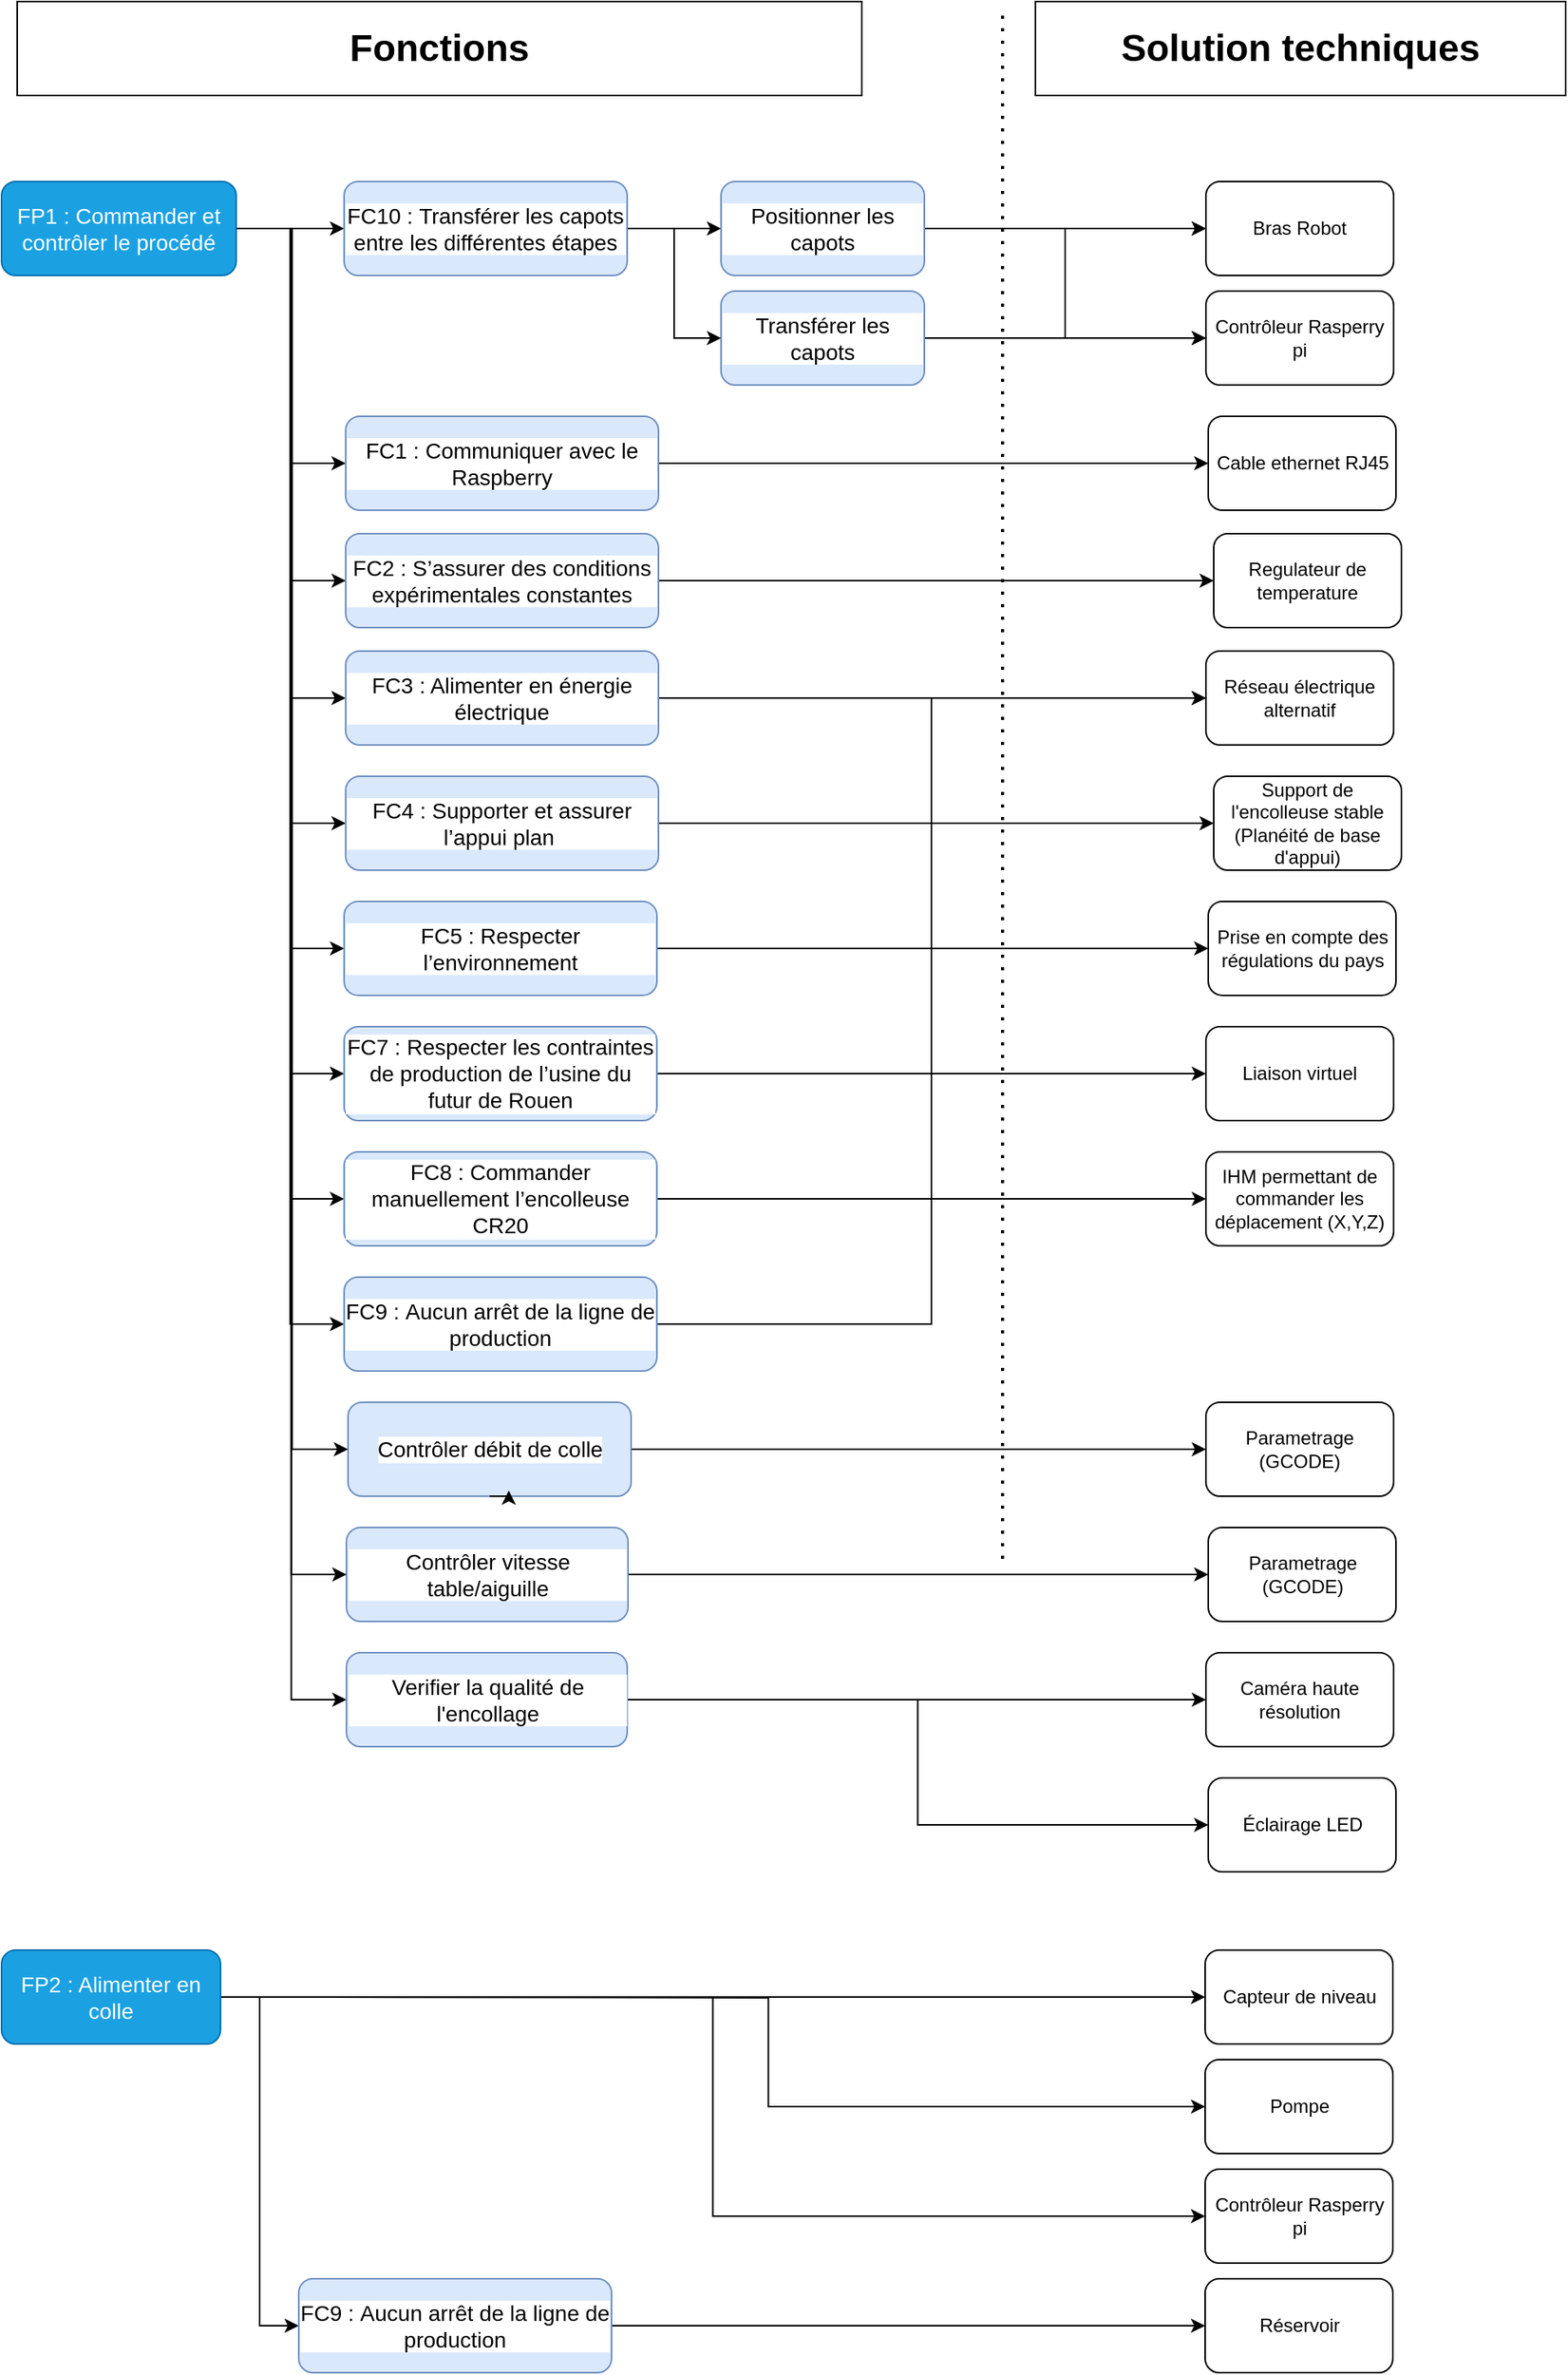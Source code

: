 <mxfile version="26.0.10">
  <diagram name="Page-1" id="QGjMv8LrLS21k3CkNhZE">
    <mxGraphModel dx="1739" dy="896" grid="1" gridSize="10" guides="1" tooltips="1" connect="1" arrows="1" fold="1" page="1" pageScale="1" pageWidth="827" pageHeight="1169" math="0" shadow="0">
      <root>
        <mxCell id="0" />
        <mxCell id="1" parent="0" />
        <mxCell id="Xr2quWgWzoAM4Jd-oPhX-65" style="edgeStyle=orthogonalEdgeStyle;rounded=0;orthogonalLoop=1;jettySize=auto;html=1;entryX=0;entryY=0.5;entryDx=0;entryDy=0;fontFamily=Helvetica;exitX=1;exitY=0.5;exitDx=0;exitDy=0;" parent="1" source="G61eTxJS0A9dMVI_lam1-1" target="Xr2quWgWzoAM4Jd-oPhX-64" edge="1">
          <mxGeometry relative="1" as="geometry">
            <mxPoint x="320" y="1430" as="sourcePoint" />
          </mxGeometry>
        </mxCell>
        <mxCell id="Xr2quWgWzoAM4Jd-oPhX-73" style="edgeStyle=orthogonalEdgeStyle;rounded=0;orthogonalLoop=1;jettySize=auto;html=1;entryX=0;entryY=0.5;entryDx=0;entryDy=0;fontFamily=Helvetica;" parent="1" target="Xr2quWgWzoAM4Jd-oPhX-72" edge="1">
          <mxGeometry relative="1" as="geometry">
            <mxPoint x="320" y="1430" as="sourcePoint" />
          </mxGeometry>
        </mxCell>
        <mxCell id="Xr2quWgWzoAM4Jd-oPhX-75" style="edgeStyle=orthogonalEdgeStyle;rounded=0;orthogonalLoop=1;jettySize=auto;html=1;entryX=0;entryY=0.5;entryDx=0;entryDy=0;fontFamily=Helvetica;exitX=1;exitY=0.5;exitDx=0;exitDy=0;" parent="1" source="G61eTxJS0A9dMVI_lam1-1" target="Xr2quWgWzoAM4Jd-oPhX-74" edge="1">
          <mxGeometry relative="1" as="geometry">
            <mxPoint x="320" y="1430" as="sourcePoint" />
          </mxGeometry>
        </mxCell>
        <mxCell id="G61eTxJS0A9dMVI_lam1-27" style="edgeStyle=orthogonalEdgeStyle;rounded=0;orthogonalLoop=1;jettySize=auto;html=1;entryX=0;entryY=0.5;entryDx=0;entryDy=0;" edge="1" parent="1" source="Xr2quWgWzoAM4Jd-oPhX-3" target="Xr2quWgWzoAM4Jd-oPhX-68">
          <mxGeometry relative="1" as="geometry" />
        </mxCell>
        <mxCell id="G61eTxJS0A9dMVI_lam1-28" style="edgeStyle=orthogonalEdgeStyle;rounded=0;orthogonalLoop=1;jettySize=auto;html=1;entryX=0;entryY=0.5;entryDx=0;entryDy=0;" edge="1" parent="1" source="Xr2quWgWzoAM4Jd-oPhX-3" target="Xr2quWgWzoAM4Jd-oPhX-85">
          <mxGeometry relative="1" as="geometry" />
        </mxCell>
        <mxCell id="Xr2quWgWzoAM4Jd-oPhX-3" value="&lt;div&gt;&lt;font style=&quot;font-size: 14px;&quot;&gt;Transférer les capots&lt;/font&gt;&lt;/div&gt;" style="rounded=1;whiteSpace=wrap;html=1;labelBackgroundColor=default;labelBorderColor=none;textShadow=0;fillColor=#dae8fc;strokeColor=#6c8ebf;fontFamily=Helvetica;" parent="1" vertex="1">
          <mxGeometry x="570" y="340" width="130" height="60" as="geometry" />
        </mxCell>
        <mxCell id="Xr2quWgWzoAM4Jd-oPhX-61" style="edgeStyle=orthogonalEdgeStyle;rounded=0;orthogonalLoop=1;jettySize=auto;html=1;entryX=0;entryY=0.5;entryDx=0;entryDy=0;fontFamily=Helvetica;" parent="1" source="Xr2quWgWzoAM4Jd-oPhX-5" target="Xr2quWgWzoAM4Jd-oPhX-60" edge="1">
          <mxGeometry relative="1" as="geometry" />
        </mxCell>
        <mxCell id="Xr2quWgWzoAM4Jd-oPhX-5" value="&lt;span style=&quot;font-size: 14px;&quot;&gt;Contrôler débit de colle&lt;/span&gt;" style="rounded=1;whiteSpace=wrap;html=1;labelBackgroundColor=default;labelBorderColor=none;textShadow=0;fillColor=#dae8fc;strokeColor=#6c8ebf;fontFamily=Helvetica;" parent="1" vertex="1">
          <mxGeometry x="331.5" y="1050" width="181" height="60" as="geometry" />
        </mxCell>
        <mxCell id="Xr2quWgWzoAM4Jd-oPhX-63" style="edgeStyle=orthogonalEdgeStyle;rounded=0;orthogonalLoop=1;jettySize=auto;html=1;entryX=0;entryY=0.5;entryDx=0;entryDy=0;fontFamily=Helvetica;" parent="1" source="Xr2quWgWzoAM4Jd-oPhX-6" target="Xr2quWgWzoAM4Jd-oPhX-62" edge="1">
          <mxGeometry relative="1" as="geometry" />
        </mxCell>
        <mxCell id="Xr2quWgWzoAM4Jd-oPhX-6" value="&lt;span style=&quot;font-size: 14px;&quot;&gt;Contrôler vitesse table/aiguille&lt;/span&gt;" style="rounded=1;whiteSpace=wrap;html=1;labelBackgroundColor=default;labelBorderColor=none;textShadow=0;fillColor=#dae8fc;strokeColor=#6c8ebf;fontFamily=Helvetica;" parent="1" vertex="1">
          <mxGeometry x="330.5" y="1130" width="180" height="60" as="geometry" />
        </mxCell>
        <mxCell id="Xr2quWgWzoAM4Jd-oPhX-67" style="edgeStyle=orthogonalEdgeStyle;rounded=0;orthogonalLoop=1;jettySize=auto;html=1;entryX=0;entryY=0.5;entryDx=0;entryDy=0;fontFamily=Helvetica;" parent="1" source="Xr2quWgWzoAM4Jd-oPhX-14" target="Xr2quWgWzoAM4Jd-oPhX-66" edge="1">
          <mxGeometry relative="1" as="geometry" />
        </mxCell>
        <mxCell id="Xr2quWgWzoAM4Jd-oPhX-14" value="&lt;font style=&quot;font-size: 14px;&quot;&gt;FC2 :&amp;nbsp;S’assurer des conditions expérimentales constantes&lt;/font&gt;" style="rounded=1;whiteSpace=wrap;html=1;labelBackgroundColor=default;labelBorderColor=none;textShadow=0;fillColor=#dae8fc;strokeColor=#6c8ebf;fontFamily=Helvetica;" parent="1" vertex="1">
          <mxGeometry x="330" y="495" width="200" height="60" as="geometry" />
        </mxCell>
        <mxCell id="G61eTxJS0A9dMVI_lam1-7" style="edgeStyle=orthogonalEdgeStyle;rounded=0;orthogonalLoop=1;jettySize=auto;html=1;entryX=0;entryY=0.5;entryDx=0;entryDy=0;" edge="1" parent="1" source="Xr2quWgWzoAM4Jd-oPhX-43" target="G61eTxJS0A9dMVI_lam1-6">
          <mxGeometry relative="1" as="geometry" />
        </mxCell>
        <mxCell id="G61eTxJS0A9dMVI_lam1-12" style="edgeStyle=orthogonalEdgeStyle;rounded=0;orthogonalLoop=1;jettySize=auto;html=1;entryX=0;entryY=0.5;entryDx=0;entryDy=0;" edge="1" parent="1" source="Xr2quWgWzoAM4Jd-oPhX-43" target="G61eTxJS0A9dMVI_lam1-11">
          <mxGeometry relative="1" as="geometry" />
        </mxCell>
        <mxCell id="G61eTxJS0A9dMVI_lam1-20" style="edgeStyle=orthogonalEdgeStyle;rounded=0;orthogonalLoop=1;jettySize=auto;html=1;entryX=0;entryY=0.5;entryDx=0;entryDy=0;" edge="1" parent="1" source="Xr2quWgWzoAM4Jd-oPhX-43" target="G61eTxJS0A9dMVI_lam1-16">
          <mxGeometry relative="1" as="geometry" />
        </mxCell>
        <mxCell id="G61eTxJS0A9dMVI_lam1-33" style="edgeStyle=orthogonalEdgeStyle;rounded=0;orthogonalLoop=1;jettySize=auto;html=1;entryX=0;entryY=0.5;entryDx=0;entryDy=0;" edge="1" parent="1" source="Xr2quWgWzoAM4Jd-oPhX-43" target="Xr2quWgWzoAM4Jd-oPhX-5">
          <mxGeometry relative="1" as="geometry" />
        </mxCell>
        <mxCell id="G61eTxJS0A9dMVI_lam1-34" style="edgeStyle=orthogonalEdgeStyle;rounded=0;orthogonalLoop=1;jettySize=auto;html=1;entryX=0;entryY=0.5;entryDx=0;entryDy=0;" edge="1" parent="1" source="Xr2quWgWzoAM4Jd-oPhX-43" target="Xr2quWgWzoAM4Jd-oPhX-6">
          <mxGeometry relative="1" as="geometry" />
        </mxCell>
        <mxCell id="G61eTxJS0A9dMVI_lam1-36" style="edgeStyle=orthogonalEdgeStyle;rounded=0;orthogonalLoop=1;jettySize=auto;html=1;entryX=0;entryY=0.5;entryDx=0;entryDy=0;" edge="1" parent="1" source="Xr2quWgWzoAM4Jd-oPhX-43" target="Xr2quWgWzoAM4Jd-oPhX-14">
          <mxGeometry relative="1" as="geometry" />
        </mxCell>
        <mxCell id="G61eTxJS0A9dMVI_lam1-37" style="edgeStyle=orthogonalEdgeStyle;rounded=0;orthogonalLoop=1;jettySize=auto;html=1;entryX=0;entryY=0.5;entryDx=0;entryDy=0;" edge="1" parent="1" source="Xr2quWgWzoAM4Jd-oPhX-43" target="Xr2quWgWzoAM4Jd-oPhX-76">
          <mxGeometry relative="1" as="geometry" />
        </mxCell>
        <mxCell id="G61eTxJS0A9dMVI_lam1-39" style="edgeStyle=orthogonalEdgeStyle;rounded=0;orthogonalLoop=1;jettySize=auto;html=1;entryX=0;entryY=0.5;entryDx=0;entryDy=0;" edge="1" parent="1" source="Xr2quWgWzoAM4Jd-oPhX-43" target="G61eTxJS0A9dMVI_lam1-38">
          <mxGeometry relative="1" as="geometry" />
        </mxCell>
        <mxCell id="G61eTxJS0A9dMVI_lam1-43" style="edgeStyle=orthogonalEdgeStyle;rounded=0;orthogonalLoop=1;jettySize=auto;html=1;entryX=0;entryY=0.5;entryDx=0;entryDy=0;" edge="1" parent="1" source="Xr2quWgWzoAM4Jd-oPhX-43" target="G61eTxJS0A9dMVI_lam1-42">
          <mxGeometry relative="1" as="geometry" />
        </mxCell>
        <mxCell id="G61eTxJS0A9dMVI_lam1-47" style="edgeStyle=orthogonalEdgeStyle;rounded=0;orthogonalLoop=1;jettySize=auto;html=1;entryX=0;entryY=0.5;entryDx=0;entryDy=0;" edge="1" parent="1" source="Xr2quWgWzoAM4Jd-oPhX-43" target="G61eTxJS0A9dMVI_lam1-46">
          <mxGeometry relative="1" as="geometry" />
        </mxCell>
        <mxCell id="G61eTxJS0A9dMVI_lam1-51" style="edgeStyle=orthogonalEdgeStyle;rounded=0;orthogonalLoop=1;jettySize=auto;html=1;entryX=0;entryY=0.5;entryDx=0;entryDy=0;" edge="1" parent="1" source="Xr2quWgWzoAM4Jd-oPhX-43" target="G61eTxJS0A9dMVI_lam1-50">
          <mxGeometry relative="1" as="geometry" />
        </mxCell>
        <mxCell id="G61eTxJS0A9dMVI_lam1-56" style="edgeStyle=orthogonalEdgeStyle;rounded=0;orthogonalLoop=1;jettySize=auto;html=1;entryX=0;entryY=0.5;entryDx=0;entryDy=0;" edge="1" parent="1" source="Xr2quWgWzoAM4Jd-oPhX-43" target="G61eTxJS0A9dMVI_lam1-55">
          <mxGeometry relative="1" as="geometry" />
        </mxCell>
        <mxCell id="Xr2quWgWzoAM4Jd-oPhX-43" value="&lt;span&gt;&lt;font style=&quot;font-size: 14px; color: light-dark(rgb(255, 255, 255), rgb(0, 0, 0));&quot;&gt;FP1 : Commander et contrôler le procédé&lt;/font&gt;&lt;/span&gt;" style="rounded=1;whiteSpace=wrap;html=1;fillColor=#1ba1e2;fontColor=#ffffff;strokeColor=#006EAF;fontFamily=Helvetica;" parent="1" vertex="1">
          <mxGeometry x="110" y="270" width="150" height="60" as="geometry" />
        </mxCell>
        <mxCell id="Xr2quWgWzoAM4Jd-oPhX-49" value="" style="endArrow=none;dashed=1;html=1;dashPattern=1 3;strokeWidth=2;rounded=0;fontFamily=Helvetica;" parent="1" edge="1">
          <mxGeometry width="50" height="50" relative="1" as="geometry">
            <mxPoint x="750" y="270" as="sourcePoint" />
            <mxPoint x="750" y="160" as="targetPoint" />
          </mxGeometry>
        </mxCell>
        <mxCell id="Xr2quWgWzoAM4Jd-oPhX-50" value="&lt;h1&gt;&lt;br&gt;&lt;/h1&gt;" style="text;html=1;align=center;verticalAlign=middle;whiteSpace=wrap;rounded=0;fontFamily=Helvetica;" parent="1" vertex="1">
          <mxGeometry x="810" y="170" width="270" height="30" as="geometry" />
        </mxCell>
        <mxCell id="Xr2quWgWzoAM4Jd-oPhX-55" value="&lt;h1&gt;&lt;b&gt;Fonctions&lt;/b&gt;&lt;/h1&gt;" style="rounded=0;whiteSpace=wrap;html=1;fontFamily=Helvetica;" parent="1" vertex="1">
          <mxGeometry x="120" y="155" width="540" height="60" as="geometry" />
        </mxCell>
        <mxCell id="Xr2quWgWzoAM4Jd-oPhX-56" value="&lt;h1&gt;&lt;b&gt;Solution techniques&lt;/b&gt;&lt;/h1&gt;" style="rounded=0;whiteSpace=wrap;html=1;fontFamily=Helvetica;" parent="1" vertex="1">
          <mxGeometry x="771" y="155" width="339" height="60" as="geometry" />
        </mxCell>
        <mxCell id="Xr2quWgWzoAM4Jd-oPhX-60" value="Parametrage (GCODE)" style="rounded=1;whiteSpace=wrap;html=1;fontFamily=Helvetica;" parent="1" vertex="1">
          <mxGeometry x="880" y="1050" width="120" height="60" as="geometry" />
        </mxCell>
        <mxCell id="Xr2quWgWzoAM4Jd-oPhX-62" value="Parametrage (GCODE)" style="rounded=1;whiteSpace=wrap;html=1;fontFamily=Helvetica;" parent="1" vertex="1">
          <mxGeometry x="881.5" y="1130" width="120" height="60" as="geometry" />
        </mxCell>
        <mxCell id="Xr2quWgWzoAM4Jd-oPhX-64" value="Capteur de niveau" style="rounded=1;whiteSpace=wrap;html=1;fontFamily=Helvetica;" parent="1" vertex="1">
          <mxGeometry x="879.5" y="1400" width="120" height="60" as="geometry" />
        </mxCell>
        <mxCell id="Xr2quWgWzoAM4Jd-oPhX-66" value="Regulateur de temperature" style="rounded=1;whiteSpace=wrap;html=1;fontFamily=Helvetica;" parent="1" vertex="1">
          <mxGeometry x="885" y="495" width="120" height="60" as="geometry" />
        </mxCell>
        <mxCell id="Xr2quWgWzoAM4Jd-oPhX-68" value="Bras Robot" style="rounded=1;whiteSpace=wrap;html=1;fontFamily=Helvetica;" parent="1" vertex="1">
          <mxGeometry x="880" y="270" width="120" height="60" as="geometry" />
        </mxCell>
        <mxCell id="Xr2quWgWzoAM4Jd-oPhX-70" value="Réservoir " style="rounded=1;whiteSpace=wrap;html=1;fontFamily=Helvetica;" parent="1" vertex="1">
          <mxGeometry x="879.5" y="1610" width="120" height="60" as="geometry" />
        </mxCell>
        <mxCell id="Xr2quWgWzoAM4Jd-oPhX-72" value="Pompe" style="rounded=1;whiteSpace=wrap;html=1;fontFamily=Helvetica;" parent="1" vertex="1">
          <mxGeometry x="879.5" y="1470" width="120" height="60" as="geometry" />
        </mxCell>
        <mxCell id="Xr2quWgWzoAM4Jd-oPhX-74" value="Contrôleur Rasperry pi" style="rounded=1;whiteSpace=wrap;html=1;fontFamily=Helvetica;" parent="1" vertex="1">
          <mxGeometry x="879.5" y="1540" width="120" height="60" as="geometry" />
        </mxCell>
        <mxCell id="Xr2quWgWzoAM4Jd-oPhX-79" style="edgeStyle=orthogonalEdgeStyle;rounded=0;orthogonalLoop=1;jettySize=auto;html=1;fontFamily=Helvetica;" parent="1" source="Xr2quWgWzoAM4Jd-oPhX-76" target="Xr2quWgWzoAM4Jd-oPhX-78" edge="1">
          <mxGeometry relative="1" as="geometry" />
        </mxCell>
        <mxCell id="Xr2quWgWzoAM4Jd-oPhX-81" style="edgeStyle=orthogonalEdgeStyle;rounded=0;orthogonalLoop=1;jettySize=auto;html=1;entryX=0;entryY=0.5;entryDx=0;entryDy=0;fontFamily=Helvetica;" parent="1" source="Xr2quWgWzoAM4Jd-oPhX-76" target="Xr2quWgWzoAM4Jd-oPhX-80" edge="1">
          <mxGeometry relative="1" as="geometry">
            <mxPoint x="881.5" y="1320" as="targetPoint" />
          </mxGeometry>
        </mxCell>
        <mxCell id="Xr2quWgWzoAM4Jd-oPhX-76" value="&lt;span style=&quot;font-size: 14px;&quot;&gt;Verifier la qualité de l&#39;encollage&lt;/span&gt;" style="rounded=1;whiteSpace=wrap;html=1;labelBackgroundColor=default;labelBorderColor=none;textShadow=0;fillColor=#dae8fc;strokeColor=#6c8ebf;fontFamily=Helvetica;" parent="1" vertex="1">
          <mxGeometry x="330.5" y="1210" width="179.5" height="60" as="geometry" />
        </mxCell>
        <mxCell id="Xr2quWgWzoAM4Jd-oPhX-78" value="Caméra haute résolution" style="rounded=1;whiteSpace=wrap;html=1;fontFamily=Helvetica;" parent="1" vertex="1">
          <mxGeometry x="880" y="1210" width="120" height="60" as="geometry" />
        </mxCell>
        <mxCell id="Xr2quWgWzoAM4Jd-oPhX-80" value="Éclairage LED" style="rounded=1;whiteSpace=wrap;html=1;fontFamily=Helvetica;" parent="1" vertex="1">
          <mxGeometry x="881.5" y="1290" width="120" height="60" as="geometry" />
        </mxCell>
        <mxCell id="Xr2quWgWzoAM4Jd-oPhX-85" value="Contrôleur Rasperry pi" style="rounded=1;whiteSpace=wrap;html=1;fontFamily=Helvetica;" parent="1" vertex="1">
          <mxGeometry x="880" y="340" width="120" height="60" as="geometry" />
        </mxCell>
        <mxCell id="G61eTxJS0A9dMVI_lam1-59" style="edgeStyle=orthogonalEdgeStyle;rounded=0;orthogonalLoop=1;jettySize=auto;html=1;entryX=0;entryY=0.5;entryDx=0;entryDy=0;" edge="1" parent="1" source="G61eTxJS0A9dMVI_lam1-1" target="G61eTxJS0A9dMVI_lam1-58">
          <mxGeometry relative="1" as="geometry" />
        </mxCell>
        <mxCell id="G61eTxJS0A9dMVI_lam1-1" value="&lt;span style=&quot;font-size: 14px;&quot;&gt;&lt;font style=&quot;color: rgb(255, 255, 255);&quot;&gt;FP2 : Alimenter en colle&lt;/font&gt;&lt;/span&gt;" style="rounded=1;whiteSpace=wrap;html=1;fillColor=#1ba1e2;fontColor=#ffffff;strokeColor=#006EAF;fontFamily=Helvetica;" vertex="1" parent="1">
          <mxGeometry x="110" y="1400" width="140" height="60" as="geometry" />
        </mxCell>
        <mxCell id="G61eTxJS0A9dMVI_lam1-30" style="edgeStyle=orthogonalEdgeStyle;rounded=0;orthogonalLoop=1;jettySize=auto;html=1;" edge="1" parent="1" source="G61eTxJS0A9dMVI_lam1-6" target="G61eTxJS0A9dMVI_lam1-9">
          <mxGeometry relative="1" as="geometry" />
        </mxCell>
        <mxCell id="G61eTxJS0A9dMVI_lam1-6" value="&lt;div&gt;&lt;font style=&quot;font-size: 14px;&quot;&gt;FC1&lt;/font&gt;&lt;span style=&quot;font-size: 14px; background-color: light-dark(#ffffff, var(--ge-dark-color, #121212)); color: light-dark(rgb(0, 0, 0), rgb(255, 255, 255));&quot;&gt;&amp;nbsp;: Communiquer avec le Raspberry&lt;/span&gt;&lt;/div&gt;" style="rounded=1;whiteSpace=wrap;html=1;labelBackgroundColor=default;labelBorderColor=none;textShadow=0;fillColor=#dae8fc;strokeColor=#6c8ebf;fontFamily=Helvetica;" vertex="1" parent="1">
          <mxGeometry x="330" y="420" width="200" height="60" as="geometry" />
        </mxCell>
        <mxCell id="G61eTxJS0A9dMVI_lam1-9" value="Cable ethernet RJ45" style="rounded=1;whiteSpace=wrap;html=1;" vertex="1" parent="1">
          <mxGeometry x="881.5" y="420" width="120" height="60" as="geometry" />
        </mxCell>
        <mxCell id="G61eTxJS0A9dMVI_lam1-31" style="edgeStyle=orthogonalEdgeStyle;rounded=0;orthogonalLoop=1;jettySize=auto;html=1;entryX=0;entryY=0.5;entryDx=0;entryDy=0;" edge="1" parent="1" source="G61eTxJS0A9dMVI_lam1-11" target="G61eTxJS0A9dMVI_lam1-13">
          <mxGeometry relative="1" as="geometry" />
        </mxCell>
        <mxCell id="G61eTxJS0A9dMVI_lam1-11" value="&lt;div&gt;&lt;font style=&quot;font-size: 14px;&quot;&gt;FC3 : Alimenter en énergie électrique&lt;/font&gt;&lt;/div&gt;" style="rounded=1;whiteSpace=wrap;html=1;labelBackgroundColor=default;labelBorderColor=none;textShadow=0;fillColor=#dae8fc;strokeColor=#6c8ebf;fontFamily=Helvetica;" vertex="1" parent="1">
          <mxGeometry x="330" y="570" width="200" height="60" as="geometry" />
        </mxCell>
        <mxCell id="G61eTxJS0A9dMVI_lam1-13" value="Réseau électrique alternatif" style="rounded=1;whiteSpace=wrap;html=1;" vertex="1" parent="1">
          <mxGeometry x="880" y="570" width="120" height="60" as="geometry" />
        </mxCell>
        <mxCell id="G61eTxJS0A9dMVI_lam1-22" style="edgeStyle=orthogonalEdgeStyle;rounded=0;orthogonalLoop=1;jettySize=auto;html=1;entryX=0;entryY=0.5;entryDx=0;entryDy=0;" edge="1" parent="1" source="G61eTxJS0A9dMVI_lam1-16" target="Xr2quWgWzoAM4Jd-oPhX-13">
          <mxGeometry relative="1" as="geometry" />
        </mxCell>
        <mxCell id="G61eTxJS0A9dMVI_lam1-23" style="edgeStyle=orthogonalEdgeStyle;rounded=0;orthogonalLoop=1;jettySize=auto;html=1;entryX=0;entryY=0.5;entryDx=0;entryDy=0;" edge="1" parent="1" source="G61eTxJS0A9dMVI_lam1-16" target="Xr2quWgWzoAM4Jd-oPhX-3">
          <mxGeometry relative="1" as="geometry" />
        </mxCell>
        <mxCell id="G61eTxJS0A9dMVI_lam1-16" value="&lt;font style=&quot;font-size: 14px;&quot;&gt;FC10 :&amp;nbsp;&lt;/font&gt;&lt;span style=&quot;font-size: 14px; background-color: light-dark(#ffffff, var(--ge-dark-color, #121212)); color: light-dark(rgb(0, 0, 0), rgb(255, 255, 255));&quot;&gt;Transférer les capots entre les différentes étapes&lt;/span&gt;" style="rounded=1;whiteSpace=wrap;html=1;labelBackgroundColor=default;labelBorderColor=none;textShadow=0;fillColor=#dae8fc;strokeColor=#6c8ebf;fontFamily=Helvetica;" vertex="1" parent="1">
          <mxGeometry x="329" y="270" width="181" height="60" as="geometry" />
        </mxCell>
        <mxCell id="G61eTxJS0A9dMVI_lam1-21" value="" style="endArrow=none;dashed=1;html=1;dashPattern=1 3;strokeWidth=2;rounded=0;fontFamily=Helvetica;" edge="1" parent="1">
          <mxGeometry width="50" height="50" relative="1" as="geometry">
            <mxPoint x="750" y="1150" as="sourcePoint" />
            <mxPoint x="750" y="270" as="targetPoint" />
          </mxGeometry>
        </mxCell>
        <mxCell id="G61eTxJS0A9dMVI_lam1-26" style="edgeStyle=orthogonalEdgeStyle;rounded=0;orthogonalLoop=1;jettySize=auto;html=1;" edge="1" parent="1" source="Xr2quWgWzoAM4Jd-oPhX-13" target="Xr2quWgWzoAM4Jd-oPhX-68">
          <mxGeometry relative="1" as="geometry" />
        </mxCell>
        <mxCell id="G61eTxJS0A9dMVI_lam1-29" style="edgeStyle=orthogonalEdgeStyle;rounded=0;orthogonalLoop=1;jettySize=auto;html=1;entryX=0;entryY=0.5;entryDx=0;entryDy=0;" edge="1" parent="1" source="Xr2quWgWzoAM4Jd-oPhX-13" target="Xr2quWgWzoAM4Jd-oPhX-85">
          <mxGeometry relative="1" as="geometry" />
        </mxCell>
        <mxCell id="Xr2quWgWzoAM4Jd-oPhX-13" value="&lt;font style=&quot;font-size: 14px;&quot;&gt;Positionner les capots&lt;/font&gt;" style="rounded=1;whiteSpace=wrap;html=1;labelBackgroundColor=default;labelBorderColor=none;textShadow=0;fillColor=#dae8fc;strokeColor=#6c8ebf;fontFamily=Helvetica;" parent="1" vertex="1">
          <mxGeometry x="570" y="270" width="130" height="60" as="geometry" />
        </mxCell>
        <mxCell id="G61eTxJS0A9dMVI_lam1-32" style="edgeStyle=orthogonalEdgeStyle;rounded=0;orthogonalLoop=1;jettySize=auto;html=1;exitX=0.5;exitY=1;exitDx=0;exitDy=0;entryX=0.568;entryY=0.939;entryDx=0;entryDy=0;entryPerimeter=0;" edge="1" parent="1" source="Xr2quWgWzoAM4Jd-oPhX-5" target="Xr2quWgWzoAM4Jd-oPhX-5">
          <mxGeometry relative="1" as="geometry" />
        </mxCell>
        <mxCell id="G61eTxJS0A9dMVI_lam1-41" style="edgeStyle=orthogonalEdgeStyle;rounded=0;orthogonalLoop=1;jettySize=auto;html=1;entryX=0;entryY=0.5;entryDx=0;entryDy=0;" edge="1" parent="1" source="G61eTxJS0A9dMVI_lam1-38" target="G61eTxJS0A9dMVI_lam1-40">
          <mxGeometry relative="1" as="geometry" />
        </mxCell>
        <mxCell id="G61eTxJS0A9dMVI_lam1-38" value="&lt;div&gt;&lt;font style=&quot;font-size: 14px;&quot;&gt;FC4 :&amp;nbsp;Supporter et assurer l’appui plan&amp;nbsp;&lt;/font&gt;&lt;/div&gt;" style="rounded=1;whiteSpace=wrap;html=1;labelBackgroundColor=default;labelBorderColor=none;textShadow=0;fillColor=#dae8fc;strokeColor=#6c8ebf;fontFamily=Helvetica;" vertex="1" parent="1">
          <mxGeometry x="330" y="650" width="200" height="60" as="geometry" />
        </mxCell>
        <mxCell id="G61eTxJS0A9dMVI_lam1-40" value="Support de l&#39;encolleuse stable (Planéité de base d&#39;appui)" style="rounded=1;whiteSpace=wrap;html=1;" vertex="1" parent="1">
          <mxGeometry x="885" y="650" width="120" height="60" as="geometry" />
        </mxCell>
        <mxCell id="G61eTxJS0A9dMVI_lam1-45" style="edgeStyle=orthogonalEdgeStyle;rounded=0;orthogonalLoop=1;jettySize=auto;html=1;entryX=0;entryY=0.5;entryDx=0;entryDy=0;" edge="1" parent="1" source="G61eTxJS0A9dMVI_lam1-42" target="G61eTxJS0A9dMVI_lam1-44">
          <mxGeometry relative="1" as="geometry" />
        </mxCell>
        <mxCell id="G61eTxJS0A9dMVI_lam1-42" value="&lt;div&gt;&lt;font style=&quot;font-size: 14px;&quot;&gt;FC5&lt;/font&gt;&lt;span style=&quot;font-size: 14px; background-color: light-dark(#ffffff, var(--ge-dark-color, #121212)); color: light-dark(rgb(0, 0, 0), rgb(255, 255, 255));&quot;&gt;&amp;nbsp;:&amp;nbsp;Respecter l’environnement&lt;/span&gt;&lt;/div&gt;" style="rounded=1;whiteSpace=wrap;html=1;labelBackgroundColor=default;labelBorderColor=none;textShadow=0;fillColor=#dae8fc;strokeColor=#6c8ebf;fontFamily=Helvetica;" vertex="1" parent="1">
          <mxGeometry x="329" y="730" width="200" height="60" as="geometry" />
        </mxCell>
        <mxCell id="G61eTxJS0A9dMVI_lam1-44" value="Prise en compte des régulations du pays" style="rounded=1;whiteSpace=wrap;html=1;" vertex="1" parent="1">
          <mxGeometry x="881.5" y="730" width="120" height="60" as="geometry" />
        </mxCell>
        <mxCell id="G61eTxJS0A9dMVI_lam1-49" style="edgeStyle=orthogonalEdgeStyle;rounded=0;orthogonalLoop=1;jettySize=auto;html=1;entryX=0;entryY=0.5;entryDx=0;entryDy=0;" edge="1" parent="1" source="G61eTxJS0A9dMVI_lam1-46" target="G61eTxJS0A9dMVI_lam1-48">
          <mxGeometry relative="1" as="geometry" />
        </mxCell>
        <mxCell id="G61eTxJS0A9dMVI_lam1-46" value="&lt;div&gt;&lt;font style=&quot;font-size: 14px;&quot;&gt;FC7&lt;/font&gt;&lt;span style=&quot;color: light-dark(rgb(0, 0, 0), rgb(255, 255, 255)); font-size: 14px; background-color: light-dark(#ffffff, var(--ge-dark-color, #121212));&quot;&gt;&amp;nbsp;:&amp;nbsp;&lt;/span&gt;&lt;span style=&quot;color: light-dark(rgb(0, 0, 0), rgb(255, 255, 255)); background-color: light-dark(#ffffff, var(--ge-dark-color, #121212)); font-size: 14px;&quot;&gt;Respecter les contraintes de production de l’usine du futur de Rouen&lt;/span&gt;&lt;/div&gt;" style="rounded=1;whiteSpace=wrap;html=1;labelBackgroundColor=default;labelBorderColor=none;textShadow=0;fillColor=#dae8fc;strokeColor=#6c8ebf;fontFamily=Helvetica;" vertex="1" parent="1">
          <mxGeometry x="329" y="810" width="200" height="60" as="geometry" />
        </mxCell>
        <mxCell id="G61eTxJS0A9dMVI_lam1-48" value="Liaison virtuel" style="rounded=1;whiteSpace=wrap;html=1;" vertex="1" parent="1">
          <mxGeometry x="880" y="810" width="120" height="60" as="geometry" />
        </mxCell>
        <mxCell id="G61eTxJS0A9dMVI_lam1-53" style="edgeStyle=orthogonalEdgeStyle;rounded=0;orthogonalLoop=1;jettySize=auto;html=1;entryX=0;entryY=0.5;entryDx=0;entryDy=0;" edge="1" parent="1" source="G61eTxJS0A9dMVI_lam1-50" target="G61eTxJS0A9dMVI_lam1-52">
          <mxGeometry relative="1" as="geometry" />
        </mxCell>
        <mxCell id="G61eTxJS0A9dMVI_lam1-50" value="&lt;div&gt;&lt;font style=&quot;font-size: 14px;&quot;&gt;FC8&lt;/font&gt;&lt;span style=&quot;font-size: 14px; background-color: light-dark(#ffffff, var(--ge-dark-color, #121212)); color: light-dark(rgb(0, 0, 0), rgb(255, 255, 255));&quot;&gt;&amp;nbsp;:&amp;nbsp;&lt;/span&gt;&lt;span style=&quot;background-color: light-dark(#ffffff, var(--ge-dark-color, #121212)); font-size: 14px;&quot;&gt;Commander manuellement l’encolleuse CR20&lt;/span&gt;&lt;/div&gt;" style="rounded=1;whiteSpace=wrap;html=1;labelBackgroundColor=default;labelBorderColor=none;textShadow=0;fillColor=#dae8fc;strokeColor=#6c8ebf;fontFamily=Helvetica;" vertex="1" parent="1">
          <mxGeometry x="329" y="890" width="200" height="60" as="geometry" />
        </mxCell>
        <mxCell id="G61eTxJS0A9dMVI_lam1-52" value="IHM permettant de commander les déplacement (X,Y,Z)" style="rounded=1;whiteSpace=wrap;html=1;fontFamily=Helvetica;" vertex="1" parent="1">
          <mxGeometry x="880" y="890" width="120" height="60" as="geometry" />
        </mxCell>
        <mxCell id="G61eTxJS0A9dMVI_lam1-57" style="edgeStyle=orthogonalEdgeStyle;rounded=0;orthogonalLoop=1;jettySize=auto;html=1;entryX=0;entryY=0.5;entryDx=0;entryDy=0;" edge="1" parent="1" source="G61eTxJS0A9dMVI_lam1-55" target="G61eTxJS0A9dMVI_lam1-13">
          <mxGeometry relative="1" as="geometry" />
        </mxCell>
        <mxCell id="G61eTxJS0A9dMVI_lam1-55" value="&lt;div&gt;&lt;font style=&quot;font-size: 14px;&quot;&gt;FC9&lt;/font&gt;&lt;span style=&quot;color: light-dark(rgb(0, 0, 0), rgb(255, 255, 255)); font-size: 14px; background-color: light-dark(#ffffff, var(--ge-dark-color, #121212));&quot;&gt;&amp;nbsp;:&amp;nbsp;&lt;/span&gt;&lt;span style=&quot;color: light-dark(rgb(0, 0, 0), rgb(255, 255, 255)); background-color: light-dark(#ffffff, var(--ge-dark-color, #121212)); font-size: 14px;&quot;&gt;Aucun arrêt de la ligne de production&lt;/span&gt;&lt;/div&gt;" style="rounded=1;whiteSpace=wrap;html=1;labelBackgroundColor=default;labelBorderColor=none;textShadow=0;fillColor=#dae8fc;strokeColor=#6c8ebf;fontFamily=Helvetica;" vertex="1" parent="1">
          <mxGeometry x="329" y="970" width="200" height="60" as="geometry" />
        </mxCell>
        <mxCell id="G61eTxJS0A9dMVI_lam1-60" style="edgeStyle=orthogonalEdgeStyle;rounded=0;orthogonalLoop=1;jettySize=auto;html=1;entryX=0;entryY=0.5;entryDx=0;entryDy=0;" edge="1" parent="1" source="G61eTxJS0A9dMVI_lam1-58" target="Xr2quWgWzoAM4Jd-oPhX-70">
          <mxGeometry relative="1" as="geometry" />
        </mxCell>
        <mxCell id="G61eTxJS0A9dMVI_lam1-58" value="&lt;div&gt;&lt;font style=&quot;font-size: 14px;&quot;&gt;FC9&lt;/font&gt;&lt;span style=&quot;color: light-dark(rgb(0, 0, 0), rgb(255, 255, 255)); font-size: 14px; background-color: light-dark(#ffffff, var(--ge-dark-color, #121212));&quot;&gt;&amp;nbsp;:&amp;nbsp;&lt;/span&gt;&lt;span style=&quot;color: light-dark(rgb(0, 0, 0), rgb(255, 255, 255)); background-color: light-dark(#ffffff, var(--ge-dark-color, #121212)); font-size: 14px;&quot;&gt;Aucun arrêt de la ligne de production&lt;/span&gt;&lt;/div&gt;" style="rounded=1;whiteSpace=wrap;html=1;labelBackgroundColor=default;labelBorderColor=none;textShadow=0;fillColor=#dae8fc;strokeColor=#6c8ebf;fontFamily=Helvetica;" vertex="1" parent="1">
          <mxGeometry x="300" y="1610" width="200" height="60" as="geometry" />
        </mxCell>
      </root>
    </mxGraphModel>
  </diagram>
</mxfile>

